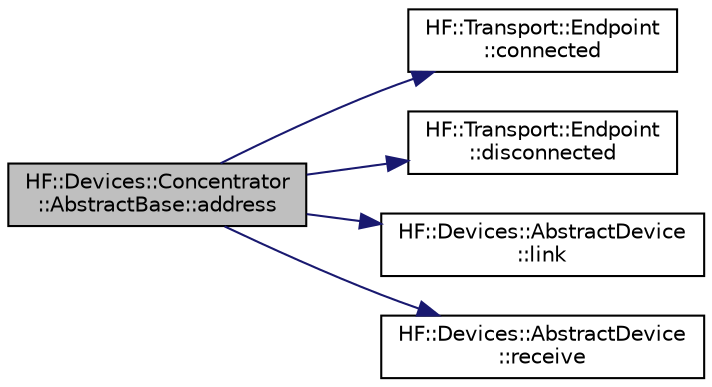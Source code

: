 digraph "HF::Devices::Concentrator::AbstractBase::address"
{
  edge [fontname="Helvetica",fontsize="10",labelfontname="Helvetica",labelfontsize="10"];
  node [fontname="Helvetica",fontsize="10",shape=record];
  rankdir="LR";
  Node0 [label="HF::Devices::Concentrator\l::AbstractBase::address",height=0.2,width=0.4,color="black", fillcolor="grey75", style="filled", fontcolor="black"];
  Node0 -> Node1 [color="midnightblue",fontsize="10",style="solid",fontname="Helvetica"];
  Node1 [label="HF::Transport::Endpoint\l::connected",height=0.2,width=0.4,color="black", fillcolor="white", style="filled",URL="$structHF_1_1Transport_1_1Endpoint.html#a8fd44cf4a9d09f6924aaa67d70eeb972",tooltip="Callback to report that a new transport link was been created to a remote device. ..."];
  Node0 -> Node2 [color="midnightblue",fontsize="10",style="solid",fontname="Helvetica"];
  Node2 [label="HF::Transport::Endpoint\l::disconnected",height=0.2,width=0.4,color="black", fillcolor="white", style="filled",URL="$structHF_1_1Transport_1_1Endpoint.html#ab6a9921706cbbdea032702cd68b3c49f",tooltip="Callback to the report that the given transport link no longer is valid and MUST not be used to send ..."];
  Node0 -> Node3 [color="midnightblue",fontsize="10",style="solid",fontname="Helvetica"];
  Node3 [label="HF::Devices::AbstractDevice\l::link",height=0.2,width=0.4,color="black", fillcolor="white", style="filled",URL="$structHF_1_1Devices_1_1AbstractDevice.html#adca80a128bd97aa3d7e5be6b2fd0783a",tooltip="Return the link that can be used to send a packet to the device with the given address. "];
  Node0 -> Node4 [color="midnightblue",fontsize="10",style="solid",fontname="Helvetica"];
  Node4 [label="HF::Devices::AbstractDevice\l::receive",height=0.2,width=0.4,color="black", fillcolor="white", style="filled",URL="$structHF_1_1Devices_1_1AbstractDevice.html#a8a372038f1f12a0bd9a84b6a5fabb259",tooltip="Callback to deliver a packet received from the transport layer. "];
}
